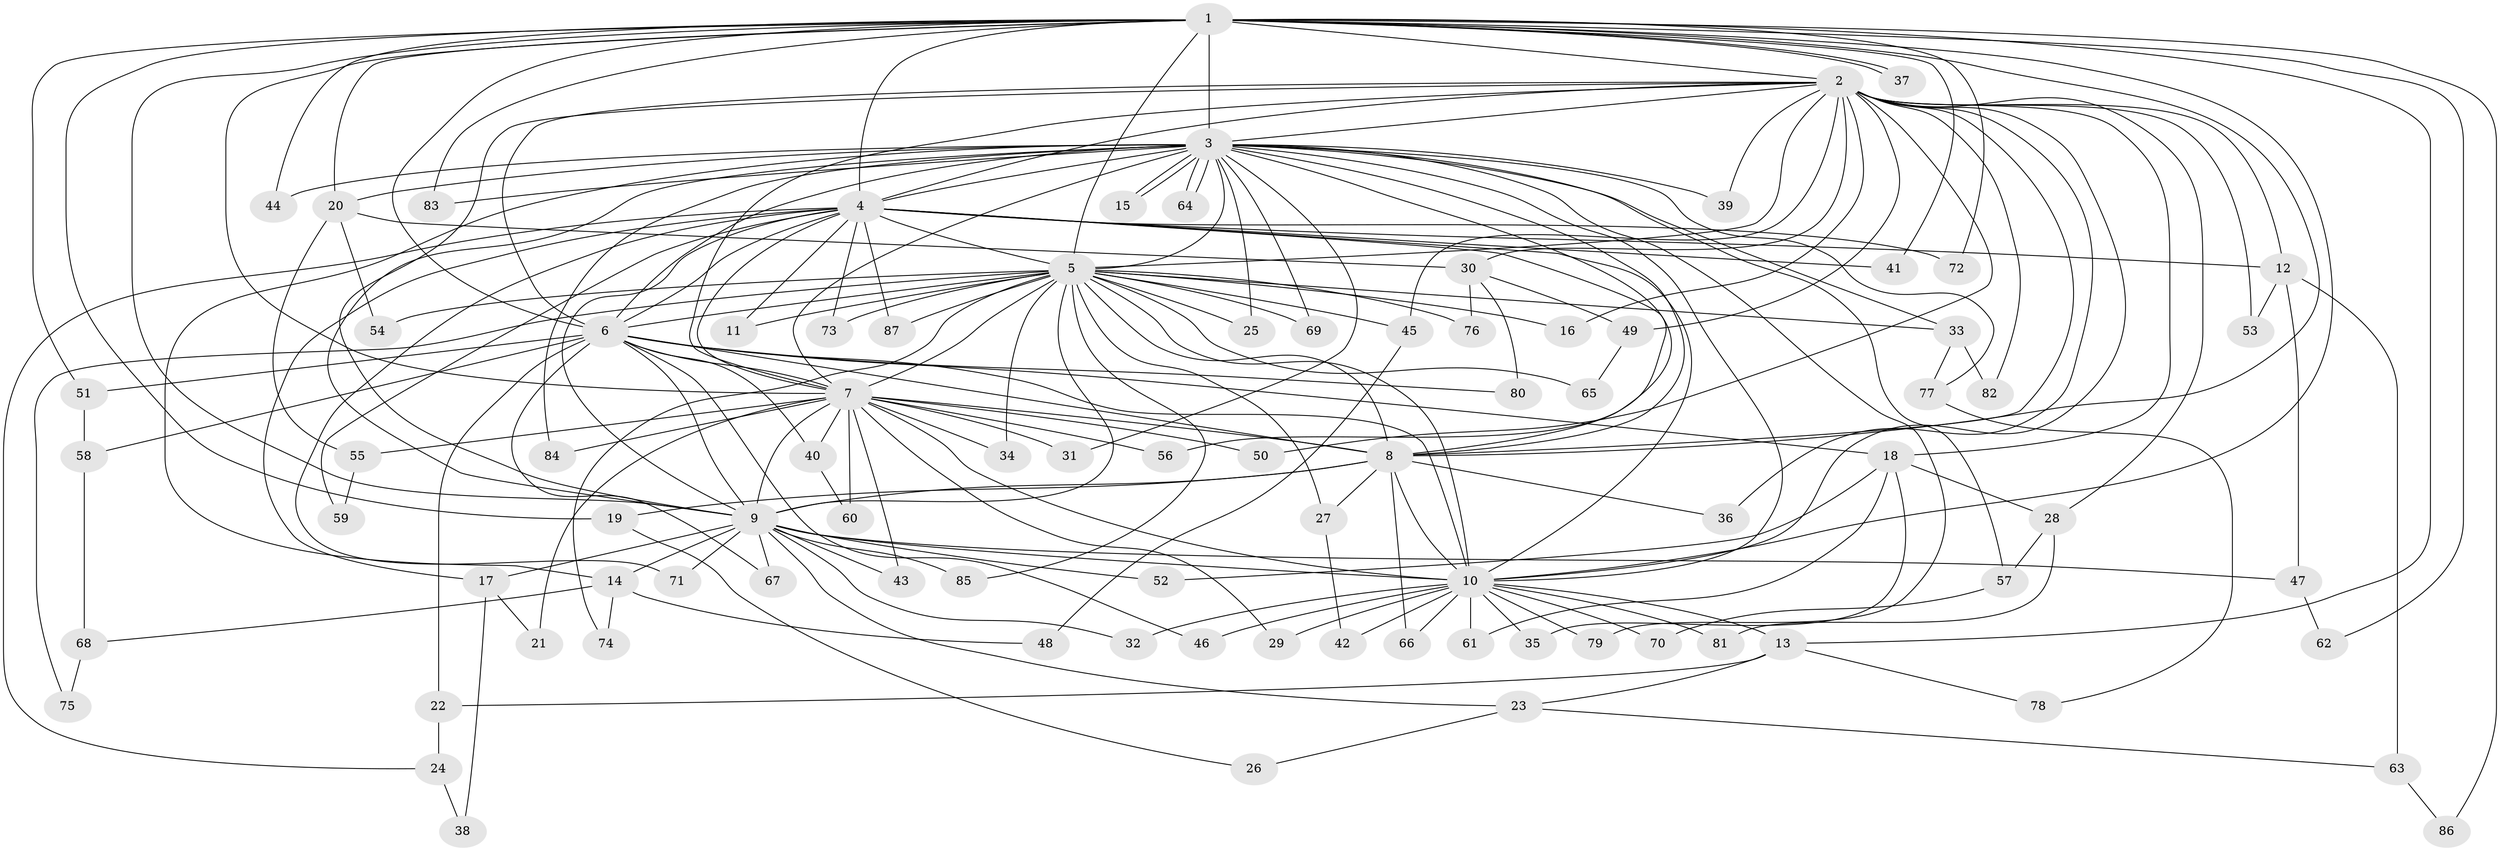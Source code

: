 // coarse degree distribution, {14: 0.03773584905660377, 18: 0.03773584905660377, 15: 0.03773584905660377, 21: 0.018867924528301886, 16: 0.018867924528301886, 2: 0.5283018867924528, 6: 0.05660377358490566, 5: 0.05660377358490566, 4: 0.05660377358490566, 3: 0.1320754716981132, 1: 0.018867924528301886}
// Generated by graph-tools (version 1.1) at 2025/49/03/04/25 22:49:52]
// undirected, 87 vertices, 199 edges
graph export_dot {
  node [color=gray90,style=filled];
  1;
  2;
  3;
  4;
  5;
  6;
  7;
  8;
  9;
  10;
  11;
  12;
  13;
  14;
  15;
  16;
  17;
  18;
  19;
  20;
  21;
  22;
  23;
  24;
  25;
  26;
  27;
  28;
  29;
  30;
  31;
  32;
  33;
  34;
  35;
  36;
  37;
  38;
  39;
  40;
  41;
  42;
  43;
  44;
  45;
  46;
  47;
  48;
  49;
  50;
  51;
  52;
  53;
  54;
  55;
  56;
  57;
  58;
  59;
  60;
  61;
  62;
  63;
  64;
  65;
  66;
  67;
  68;
  69;
  70;
  71;
  72;
  73;
  74;
  75;
  76;
  77;
  78;
  79;
  80;
  81;
  82;
  83;
  84;
  85;
  86;
  87;
  1 -- 2;
  1 -- 3;
  1 -- 4;
  1 -- 5;
  1 -- 6;
  1 -- 7;
  1 -- 8;
  1 -- 9;
  1 -- 10;
  1 -- 13;
  1 -- 19;
  1 -- 20;
  1 -- 37;
  1 -- 37;
  1 -- 41;
  1 -- 44;
  1 -- 51;
  1 -- 62;
  1 -- 72;
  1 -- 83;
  1 -- 86;
  2 -- 3;
  2 -- 4;
  2 -- 5;
  2 -- 6;
  2 -- 7;
  2 -- 8;
  2 -- 9;
  2 -- 10;
  2 -- 12;
  2 -- 16;
  2 -- 18;
  2 -- 28;
  2 -- 30;
  2 -- 36;
  2 -- 39;
  2 -- 45;
  2 -- 49;
  2 -- 50;
  2 -- 53;
  2 -- 82;
  3 -- 4;
  3 -- 5;
  3 -- 6;
  3 -- 7;
  3 -- 8;
  3 -- 9;
  3 -- 10;
  3 -- 14;
  3 -- 15;
  3 -- 15;
  3 -- 20;
  3 -- 25;
  3 -- 31;
  3 -- 33;
  3 -- 39;
  3 -- 44;
  3 -- 56;
  3 -- 57;
  3 -- 64;
  3 -- 64;
  3 -- 69;
  3 -- 77;
  3 -- 79;
  3 -- 83;
  3 -- 84;
  4 -- 5;
  4 -- 6;
  4 -- 7;
  4 -- 8;
  4 -- 9;
  4 -- 10;
  4 -- 11;
  4 -- 12;
  4 -- 17;
  4 -- 24;
  4 -- 41;
  4 -- 59;
  4 -- 71;
  4 -- 72;
  4 -- 73;
  4 -- 87;
  5 -- 6;
  5 -- 7;
  5 -- 8;
  5 -- 9;
  5 -- 10;
  5 -- 11;
  5 -- 16;
  5 -- 25;
  5 -- 27;
  5 -- 33;
  5 -- 34;
  5 -- 45;
  5 -- 54;
  5 -- 65;
  5 -- 69;
  5 -- 73;
  5 -- 74;
  5 -- 75;
  5 -- 76;
  5 -- 85;
  5 -- 87;
  6 -- 7;
  6 -- 8;
  6 -- 9;
  6 -- 10;
  6 -- 18;
  6 -- 22;
  6 -- 40;
  6 -- 46;
  6 -- 51;
  6 -- 58;
  6 -- 67;
  6 -- 80;
  7 -- 8;
  7 -- 9;
  7 -- 10;
  7 -- 21;
  7 -- 29;
  7 -- 31;
  7 -- 34;
  7 -- 40;
  7 -- 43;
  7 -- 50;
  7 -- 55;
  7 -- 56;
  7 -- 60;
  7 -- 84;
  8 -- 9;
  8 -- 10;
  8 -- 19;
  8 -- 27;
  8 -- 36;
  8 -- 66;
  9 -- 10;
  9 -- 14;
  9 -- 17;
  9 -- 23;
  9 -- 32;
  9 -- 43;
  9 -- 47;
  9 -- 52;
  9 -- 67;
  9 -- 71;
  9 -- 85;
  10 -- 13;
  10 -- 29;
  10 -- 32;
  10 -- 35;
  10 -- 42;
  10 -- 46;
  10 -- 61;
  10 -- 66;
  10 -- 70;
  10 -- 79;
  10 -- 81;
  12 -- 47;
  12 -- 53;
  12 -- 63;
  13 -- 22;
  13 -- 23;
  13 -- 78;
  14 -- 48;
  14 -- 68;
  14 -- 74;
  17 -- 21;
  17 -- 38;
  18 -- 28;
  18 -- 35;
  18 -- 52;
  18 -- 61;
  19 -- 26;
  20 -- 30;
  20 -- 54;
  20 -- 55;
  22 -- 24;
  23 -- 26;
  23 -- 63;
  24 -- 38;
  27 -- 42;
  28 -- 57;
  28 -- 81;
  30 -- 49;
  30 -- 76;
  30 -- 80;
  33 -- 77;
  33 -- 82;
  40 -- 60;
  45 -- 48;
  47 -- 62;
  49 -- 65;
  51 -- 58;
  55 -- 59;
  57 -- 70;
  58 -- 68;
  63 -- 86;
  68 -- 75;
  77 -- 78;
}
